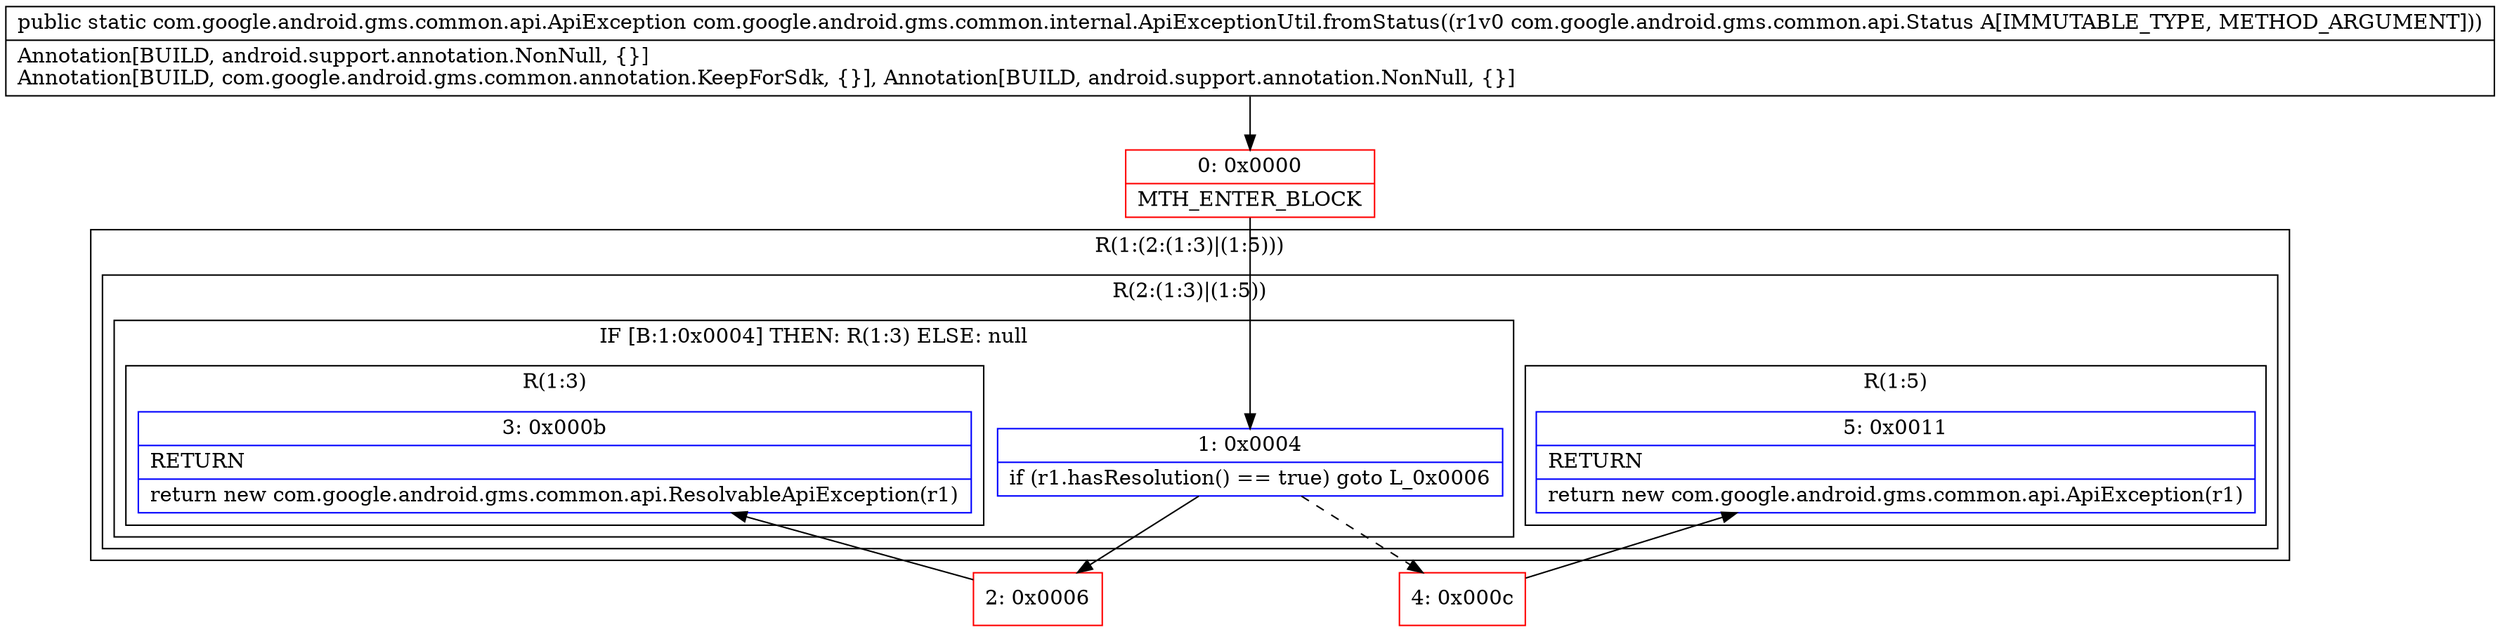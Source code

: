 digraph "CFG forcom.google.android.gms.common.internal.ApiExceptionUtil.fromStatus(Lcom\/google\/android\/gms\/common\/api\/Status;)Lcom\/google\/android\/gms\/common\/api\/ApiException;" {
subgraph cluster_Region_970142882 {
label = "R(1:(2:(1:3)|(1:5)))";
node [shape=record,color=blue];
subgraph cluster_Region_1587122036 {
label = "R(2:(1:3)|(1:5))";
node [shape=record,color=blue];
subgraph cluster_IfRegion_2001673493 {
label = "IF [B:1:0x0004] THEN: R(1:3) ELSE: null";
node [shape=record,color=blue];
Node_1 [shape=record,label="{1\:\ 0x0004|if (r1.hasResolution() == true) goto L_0x0006\l}"];
subgraph cluster_Region_899472132 {
label = "R(1:3)";
node [shape=record,color=blue];
Node_3 [shape=record,label="{3\:\ 0x000b|RETURN\l|return new com.google.android.gms.common.api.ResolvableApiException(r1)\l}"];
}
}
subgraph cluster_Region_365600561 {
label = "R(1:5)";
node [shape=record,color=blue];
Node_5 [shape=record,label="{5\:\ 0x0011|RETURN\l|return new com.google.android.gms.common.api.ApiException(r1)\l}"];
}
}
}
Node_0 [shape=record,color=red,label="{0\:\ 0x0000|MTH_ENTER_BLOCK\l}"];
Node_2 [shape=record,color=red,label="{2\:\ 0x0006}"];
Node_4 [shape=record,color=red,label="{4\:\ 0x000c}"];
MethodNode[shape=record,label="{public static com.google.android.gms.common.api.ApiException com.google.android.gms.common.internal.ApiExceptionUtil.fromStatus((r1v0 com.google.android.gms.common.api.Status A[IMMUTABLE_TYPE, METHOD_ARGUMENT]))  | Annotation[BUILD, android.support.annotation.NonNull, \{\}]\lAnnotation[BUILD, com.google.android.gms.common.annotation.KeepForSdk, \{\}], Annotation[BUILD, android.support.annotation.NonNull, \{\}]\l}"];
MethodNode -> Node_0;
Node_1 -> Node_2;
Node_1 -> Node_4[style=dashed];
Node_0 -> Node_1;
Node_2 -> Node_3;
Node_4 -> Node_5;
}

